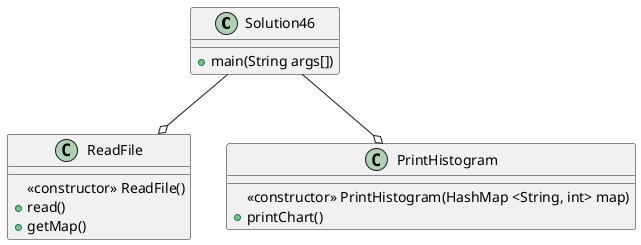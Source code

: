 @startuml

class Solution46{
    +main(String args[])
}

class ReadFile{
    <<constructor>> ReadFile()
    +read()
    +getMap()
}

class PrintHistogram{
    <<constructor>> PrintHistogram(HashMap <String, int> map)
    +printChart()
}

Solution46 --o ReadFile
Solution46 --o PrintHistogram
@enduml